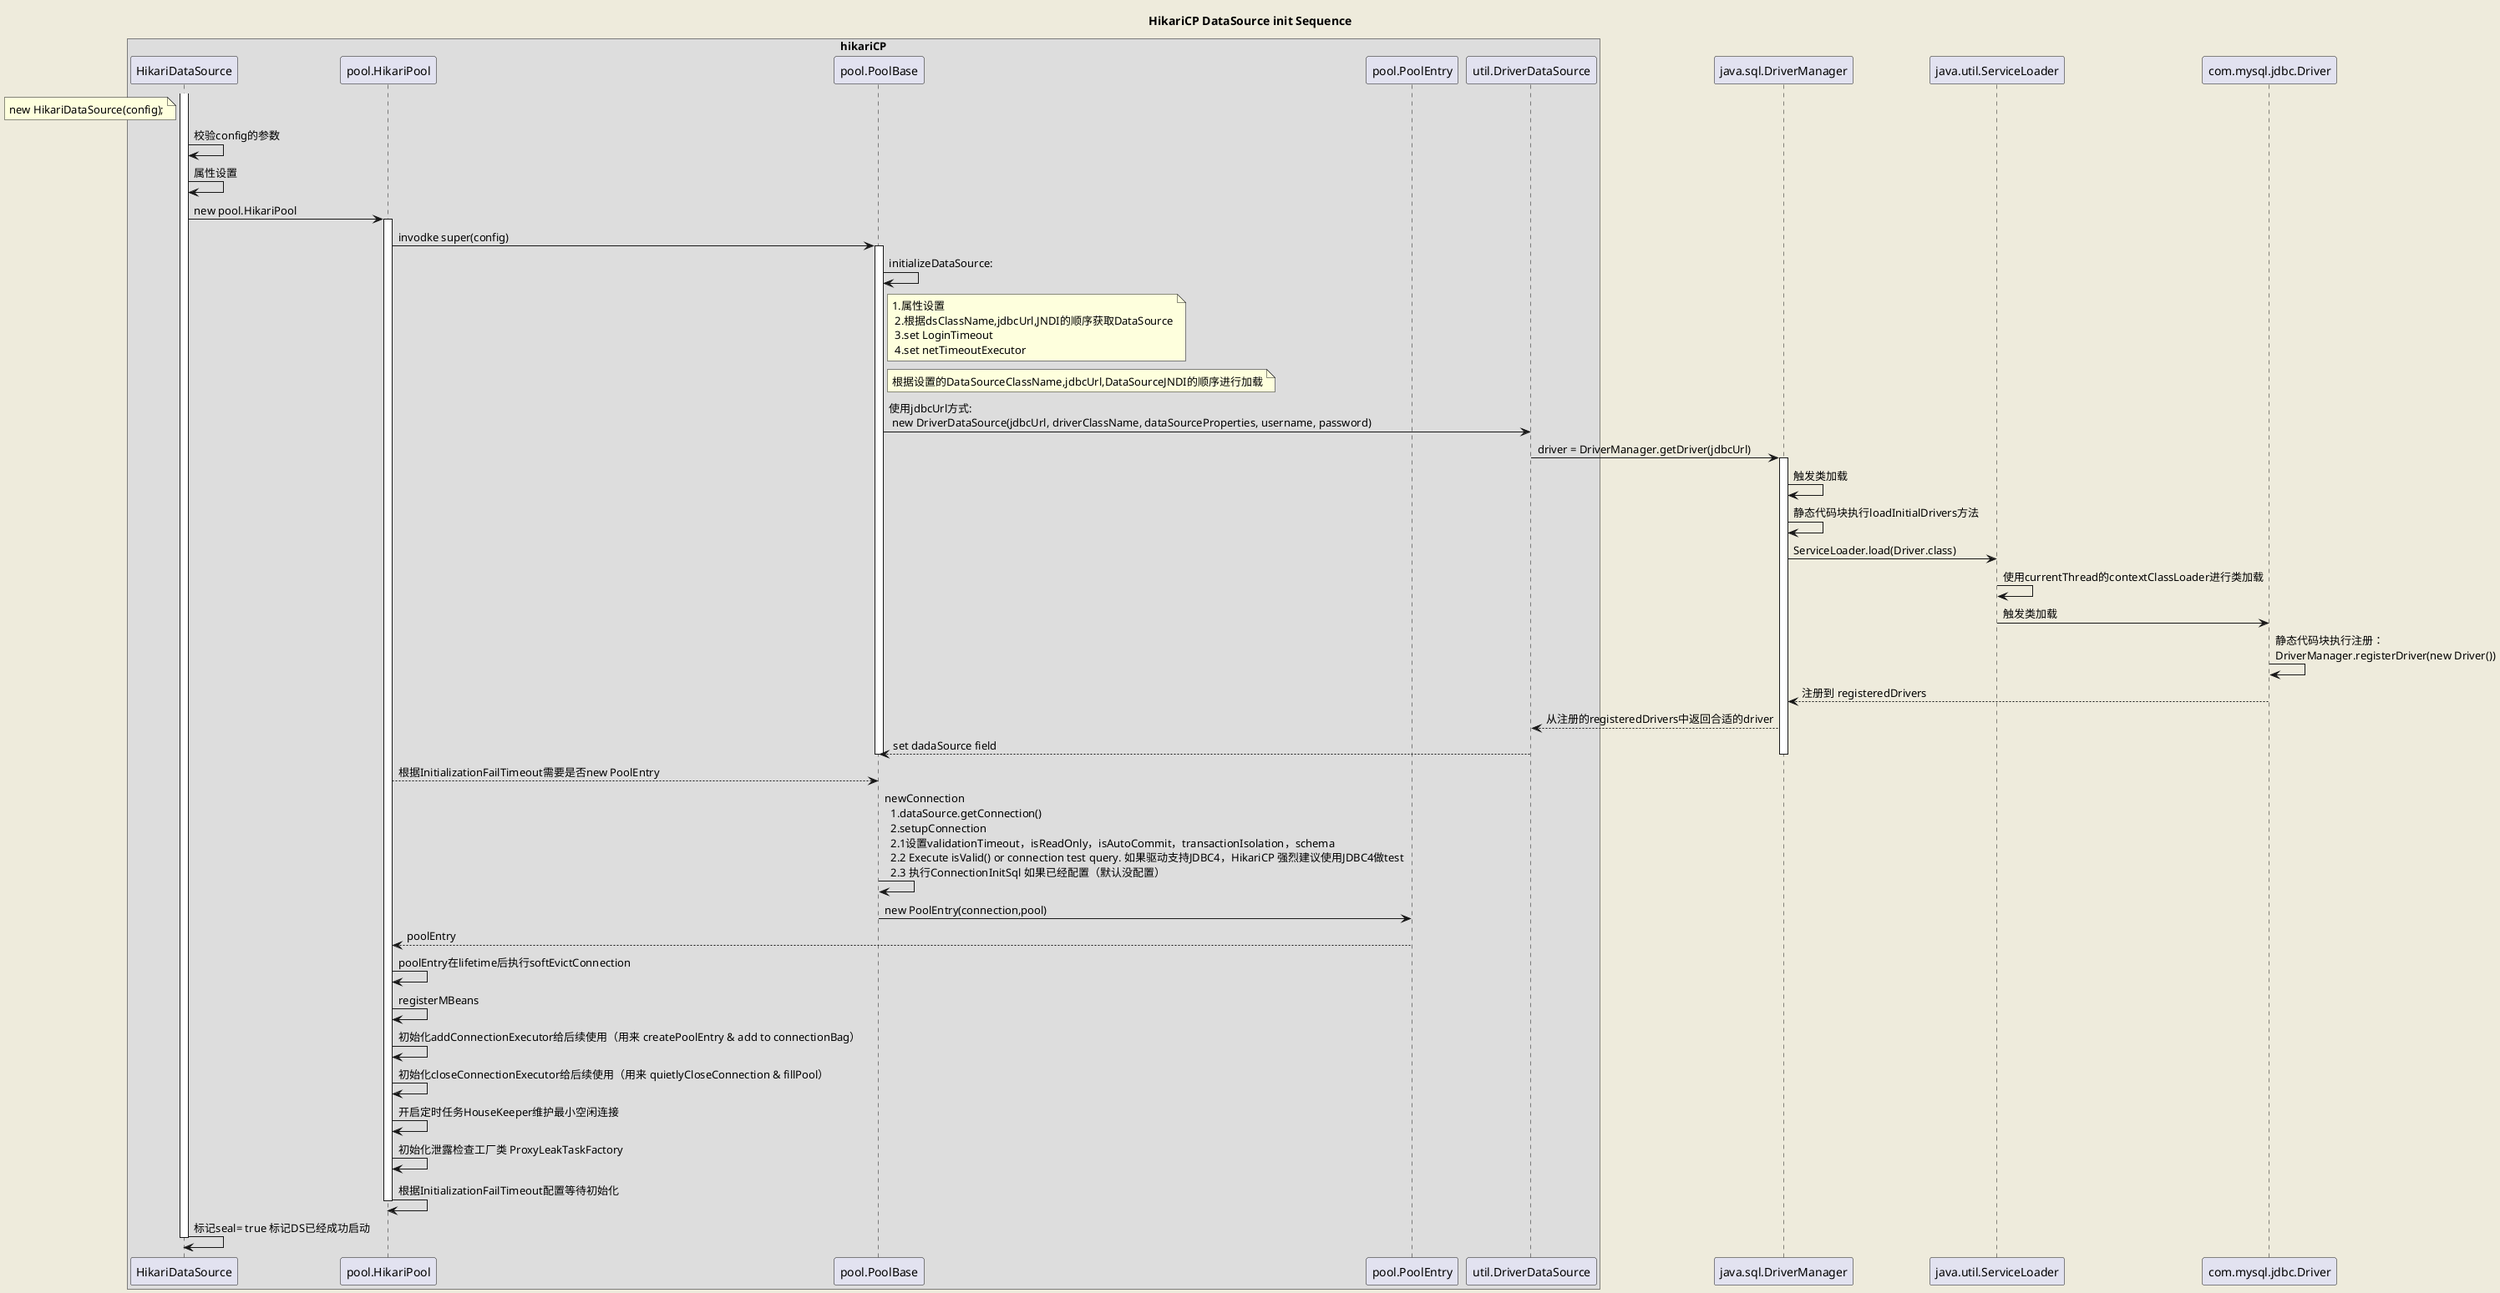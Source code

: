 @startuml
skinparam backgroundColor #EEEBDC

title HikariCP DataSource init Sequence



box "hikariCP"
participant HikariDataSource
participant pool.HikariPool
participant pool.PoolBase
participant pool.PoolEntry
note left of HikariDataSource:new HikariDataSource(config);
activate HikariDataSource
HikariDataSource -> HikariDataSource: 校验config的参数
HikariDataSource -> HikariDataSource: 属性设置

HikariDataSource->pool.HikariPool: new pool.HikariPool
activate pool.HikariPool
pool.HikariPool->pool.PoolBase: invodke super(config)
activate pool.PoolBase
pool.PoolBase->pool.PoolBase: initializeDataSource:
note right of pool.PoolBase:  1.属性设置 \n 2.根据dsClassName,jdbcUrl,JNDI的顺序获取DataSource\n 3.set LoginTimeout \n 4.set netTimeoutExecutor
note right of pool.PoolBase: 根据设置的DataSourceClassName,jdbcUrl,DataSourceJNDI的顺序进行加载
pool.PoolBase->util.DriverDataSource: 使用jdbcUrl方式: \n new DriverDataSource(jdbcUrl, driverClassName, dataSourceProperties, username, password)
end box

util.DriverDataSource->"java.sql.DriverManager" : driver = DriverManager.getDriver(jdbcUrl)

activate "java.sql.DriverManager"
"java.sql.DriverManager" -> "java.sql.DriverManager": 触发类加载
"java.sql.DriverManager" -> "java.sql.DriverManager": 静态代码块执行loadInitialDrivers方法
"java.sql.DriverManager" -> java.util.ServiceLoader: ServiceLoader.load(Driver.class)
java.util.ServiceLoader -> java.util.ServiceLoader: 使用currentThread的contextClassLoader进行类加载

"java.util.ServiceLoader" -> "com.mysql.jdbc.Driver":触发类加载
"com.mysql.jdbc.Driver" -> "com.mysql.jdbc.Driver": 静态代码块执行注册：\nDriverManager.registerDriver(new Driver())
"com.mysql.jdbc.Driver" --> "java.sql.DriverManager": 注册到 registeredDrivers
"java.sql.DriverManager" --> util.DriverDataSource: 从注册的registeredDrivers中返回合适的driver
util.DriverDataSource --> pool.PoolBase: set dadaSource field
deactivate "java.sql.DriverManager"
deactivate pool.PoolBase

pool.HikariPool--> pool.PoolBase: 根据InitializationFailTimeout需要是否new PoolEntry
pool.PoolBase-> pool.PoolBase: newConnection\n  1.dataSource.getConnection()\n  2.setupConnection \n  2.1设置validationTimeout，isReadOnly，isAutoCommit，transactionIsolation，schema\n  2.2 Execute isValid() or connection test query. 如果驱动支持JDBC4，HikariCP 强烈建议使用JDBC4做test \n  2.3 执行ConnectionInitSql 如果已经配置（默认没配置）
pool.PoolBase-> pool.PoolEntry:new PoolEntry(connection,pool)
pool.PoolEntry-->pool.HikariPool:poolEntry
pool.HikariPool -> pool.HikariPool: poolEntry在lifetime后执行softEvictConnection


pool.HikariPool->pool.HikariPool: registerMBeans

pool.HikariPool->pool.HikariPool: 初始化addConnectionExecutor给后续使用（用来 createPoolEntry & add to connectionBag）
pool.HikariPool->pool.HikariPool: 初始化closeConnectionExecutor给后续使用（用来 quietlyCloseConnection & fillPool）

pool.HikariPool->pool.HikariPool: 开启定时任务HouseKeeper维护最小空闲连接
pool.HikariPool->pool.HikariPool: 初始化泄露检查工厂类 ProxyLeakTaskFactory
pool.HikariPool->pool.HikariPool: 根据InitializationFailTimeout配置等待初始化

deactivate pool.HikariPool

HikariDataSource -> HikariDataSource: 标记seal= true 标记DS已经成功启动
deactivate HikariDataSource
@enduml
